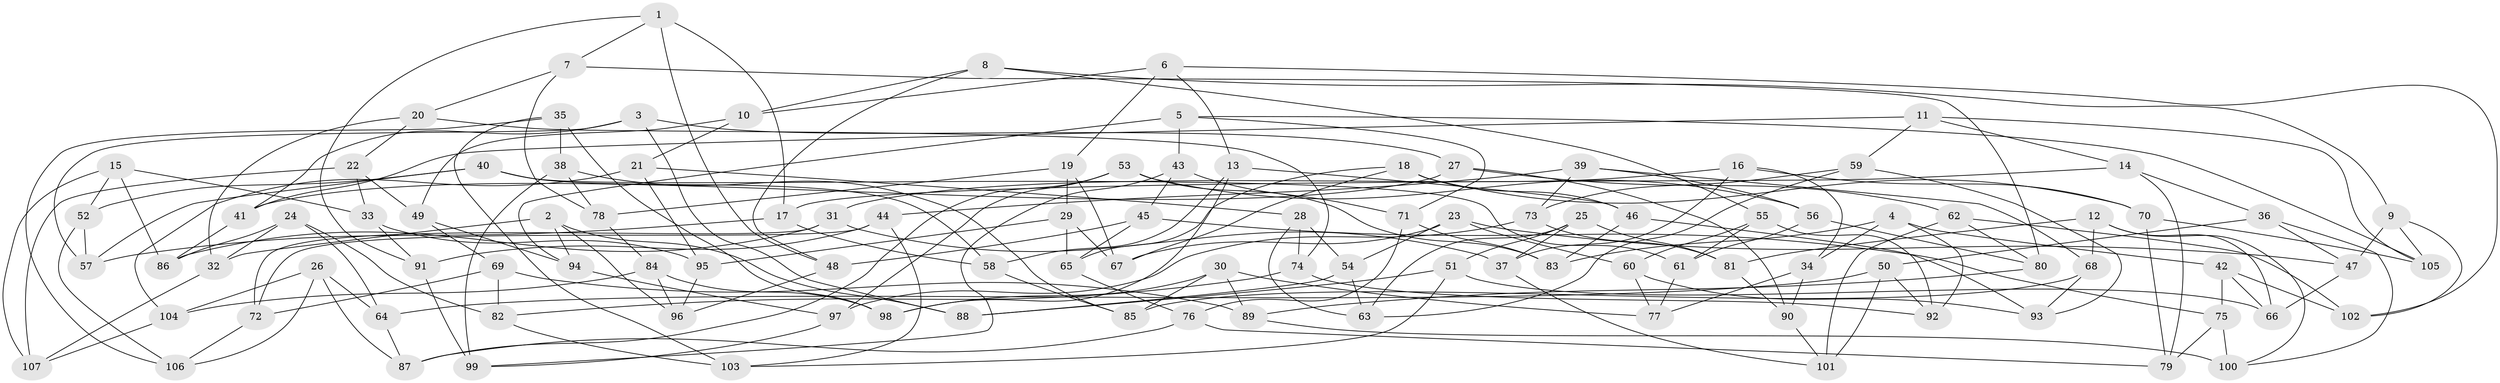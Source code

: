 // coarse degree distribution, {4: 0.7037037037037037, 10: 0.09259259259259259, 8: 0.05555555555555555, 12: 0.05555555555555555, 6: 0.018518518518518517, 7: 0.018518518518518517, 9: 0.037037037037037035, 3: 0.018518518518518517}
// Generated by graph-tools (version 1.1) at 2025/53/03/04/25 22:53:58]
// undirected, 107 vertices, 214 edges
graph export_dot {
  node [color=gray90,style=filled];
  1;
  2;
  3;
  4;
  5;
  6;
  7;
  8;
  9;
  10;
  11;
  12;
  13;
  14;
  15;
  16;
  17;
  18;
  19;
  20;
  21;
  22;
  23;
  24;
  25;
  26;
  27;
  28;
  29;
  30;
  31;
  32;
  33;
  34;
  35;
  36;
  37;
  38;
  39;
  40;
  41;
  42;
  43;
  44;
  45;
  46;
  47;
  48;
  49;
  50;
  51;
  52;
  53;
  54;
  55;
  56;
  57;
  58;
  59;
  60;
  61;
  62;
  63;
  64;
  65;
  66;
  67;
  68;
  69;
  70;
  71;
  72;
  73;
  74;
  75;
  76;
  77;
  78;
  79;
  80;
  81;
  82;
  83;
  84;
  85;
  86;
  87;
  88;
  89;
  90;
  91;
  92;
  93;
  94;
  95;
  96;
  97;
  98;
  99;
  100;
  101;
  102;
  103;
  104;
  105;
  106;
  107;
  1 -- 17;
  1 -- 7;
  1 -- 91;
  1 -- 48;
  2 -- 88;
  2 -- 94;
  2 -- 96;
  2 -- 32;
  3 -- 88;
  3 -- 27;
  3 -- 41;
  3 -- 57;
  4 -- 92;
  4 -- 34;
  4 -- 83;
  4 -- 42;
  5 -- 43;
  5 -- 94;
  5 -- 105;
  5 -- 71;
  6 -- 102;
  6 -- 19;
  6 -- 13;
  6 -- 10;
  7 -- 20;
  7 -- 78;
  7 -- 80;
  8 -- 9;
  8 -- 48;
  8 -- 55;
  8 -- 10;
  9 -- 105;
  9 -- 47;
  9 -- 102;
  10 -- 21;
  10 -- 49;
  11 -- 41;
  11 -- 59;
  11 -- 105;
  11 -- 14;
  12 -- 81;
  12 -- 68;
  12 -- 100;
  12 -- 66;
  13 -- 98;
  13 -- 46;
  13 -- 58;
  14 -- 17;
  14 -- 79;
  14 -- 36;
  15 -- 107;
  15 -- 86;
  15 -- 52;
  15 -- 33;
  16 -- 31;
  16 -- 70;
  16 -- 34;
  16 -- 37;
  17 -- 57;
  17 -- 58;
  18 -- 65;
  18 -- 46;
  18 -- 67;
  18 -- 70;
  19 -- 78;
  19 -- 29;
  19 -- 67;
  20 -- 32;
  20 -- 22;
  20 -- 74;
  21 -- 104;
  21 -- 28;
  21 -- 95;
  22 -- 107;
  22 -- 49;
  22 -- 33;
  23 -- 60;
  23 -- 47;
  23 -- 67;
  23 -- 54;
  24 -- 64;
  24 -- 86;
  24 -- 32;
  24 -- 82;
  25 -- 63;
  25 -- 81;
  25 -- 37;
  25 -- 51;
  26 -- 106;
  26 -- 87;
  26 -- 64;
  26 -- 104;
  27 -- 62;
  27 -- 41;
  27 -- 90;
  28 -- 74;
  28 -- 63;
  28 -- 54;
  29 -- 95;
  29 -- 67;
  29 -- 65;
  30 -- 89;
  30 -- 98;
  30 -- 85;
  30 -- 77;
  31 -- 86;
  31 -- 37;
  31 -- 72;
  32 -- 107;
  33 -- 91;
  33 -- 95;
  34 -- 90;
  34 -- 77;
  35 -- 98;
  35 -- 103;
  35 -- 106;
  35 -- 38;
  36 -- 50;
  36 -- 47;
  36 -- 100;
  37 -- 101;
  38 -- 78;
  38 -- 99;
  38 -- 85;
  39 -- 56;
  39 -- 68;
  39 -- 44;
  39 -- 73;
  40 -- 61;
  40 -- 57;
  40 -- 58;
  40 -- 52;
  41 -- 86;
  42 -- 66;
  42 -- 75;
  42 -- 102;
  43 -- 45;
  43 -- 99;
  43 -- 71;
  44 -- 91;
  44 -- 72;
  44 -- 103;
  45 -- 75;
  45 -- 65;
  45 -- 48;
  46 -- 93;
  46 -- 83;
  47 -- 66;
  48 -- 96;
  49 -- 69;
  49 -- 94;
  50 -- 101;
  50 -- 92;
  50 -- 64;
  51 -- 103;
  51 -- 66;
  51 -- 88;
  52 -- 57;
  52 -- 106;
  53 -- 56;
  53 -- 97;
  53 -- 83;
  53 -- 87;
  54 -- 88;
  54 -- 63;
  55 -- 92;
  55 -- 60;
  55 -- 61;
  56 -- 61;
  56 -- 80;
  58 -- 85;
  59 -- 93;
  59 -- 73;
  59 -- 63;
  60 -- 93;
  60 -- 77;
  61 -- 77;
  62 -- 102;
  62 -- 101;
  62 -- 80;
  64 -- 87;
  65 -- 76;
  68 -- 85;
  68 -- 93;
  69 -- 82;
  69 -- 72;
  69 -- 89;
  70 -- 105;
  70 -- 79;
  71 -- 76;
  71 -- 83;
  72 -- 106;
  73 -- 97;
  73 -- 81;
  74 -- 92;
  74 -- 82;
  75 -- 100;
  75 -- 79;
  76 -- 79;
  76 -- 87;
  78 -- 84;
  80 -- 89;
  81 -- 90;
  82 -- 103;
  84 -- 104;
  84 -- 96;
  84 -- 98;
  89 -- 100;
  90 -- 101;
  91 -- 99;
  94 -- 97;
  95 -- 96;
  97 -- 99;
  104 -- 107;
}
